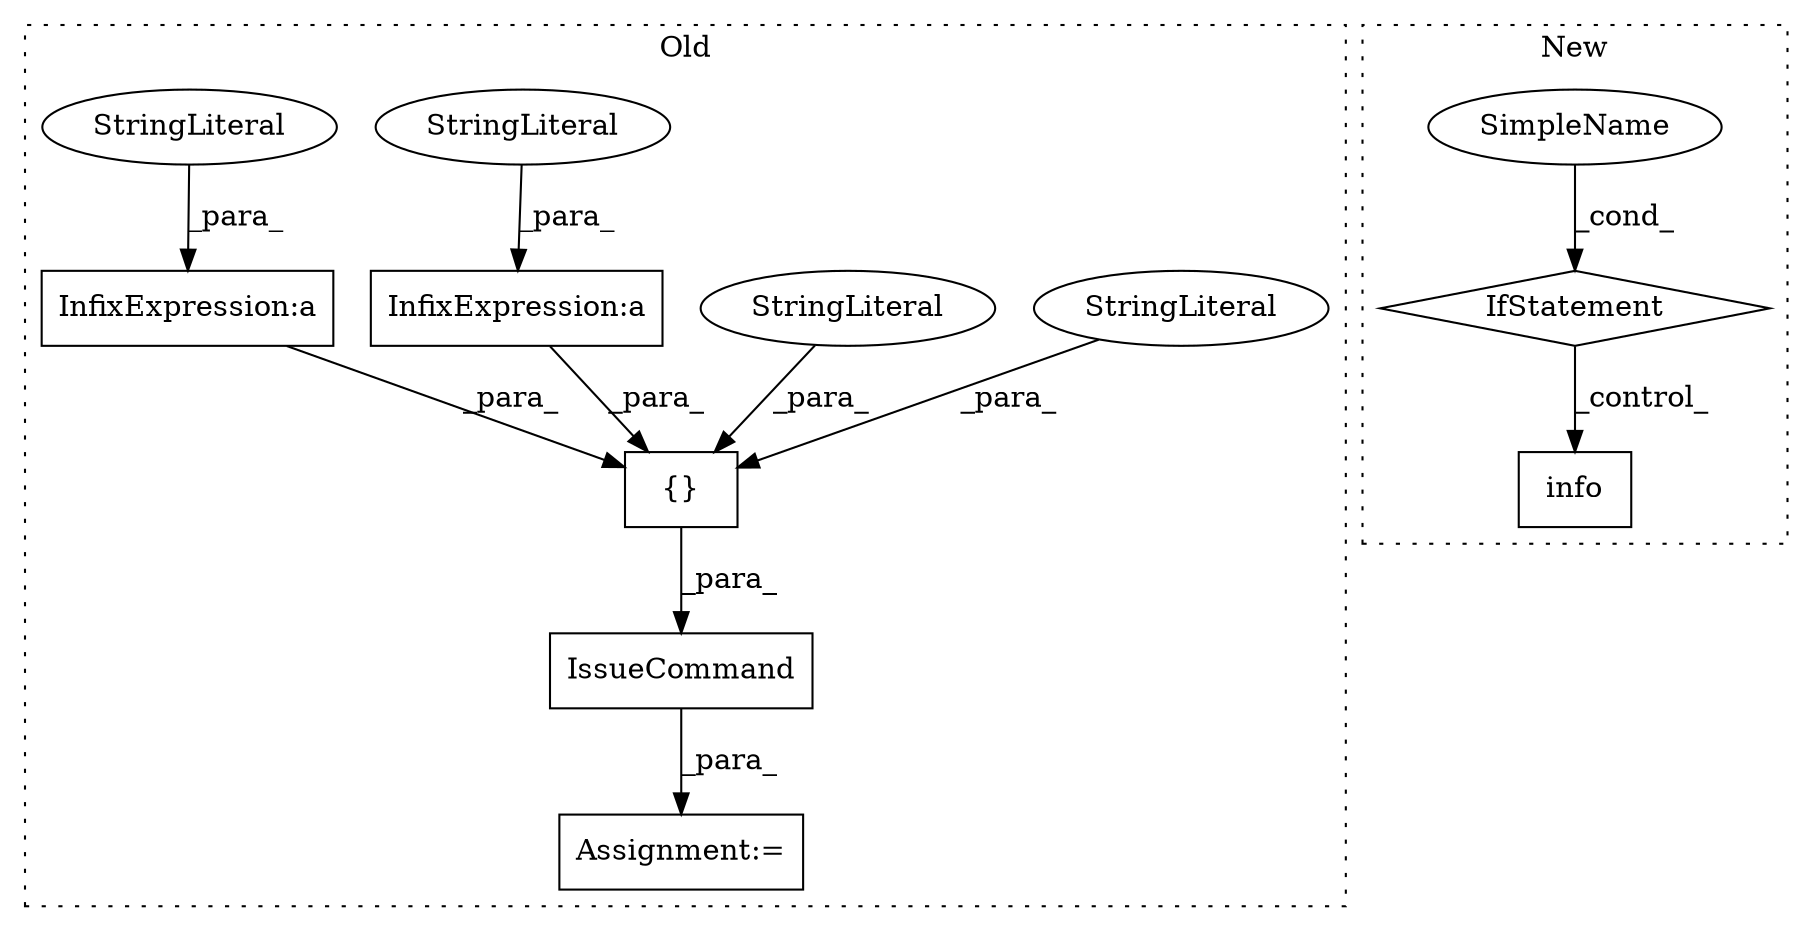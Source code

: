 digraph G {
subgraph cluster0 {
1 [label="IssueCommand" a="32" s="14032,14053" l="13,1" shape="box"];
4 [label="InfixExpression:a" a="27" s="13691" l="3" shape="box"];
5 [label="InfixExpression:a" a="27" s="13721" l="3" shape="box"];
6 [label="{}" a="4" s="13630,13736" l="1,1" shape="box"];
8 [label="StringLiteral" a="45" s="13631" l="5" shape="ellipse"];
9 [label="StringLiteral" a="45" s="13637" l="23" shape="ellipse"];
10 [label="StringLiteral" a="45" s="13708" l="13" shape="ellipse"];
11 [label="StringLiteral" a="45" s="13662" l="29" shape="ellipse"];
12 [label="Assignment:=" a="7" s="14022" l="2" shape="box"];
label = "Old";
style="dotted";
}
subgraph cluster1 {
2 [label="info" a="32" s="15276,15324" l="5,1" shape="box"];
3 [label="IfStatement" a="25" s="15236,15254" l="4,2" shape="diamond"];
7 [label="SimpleName" a="42" s="15240" l="14" shape="ellipse"];
label = "New";
style="dotted";
}
1 -> 12 [label="_para_"];
3 -> 2 [label="_control_"];
4 -> 6 [label="_para_"];
5 -> 6 [label="_para_"];
6 -> 1 [label="_para_"];
7 -> 3 [label="_cond_"];
8 -> 6 [label="_para_"];
9 -> 6 [label="_para_"];
10 -> 5 [label="_para_"];
11 -> 4 [label="_para_"];
}